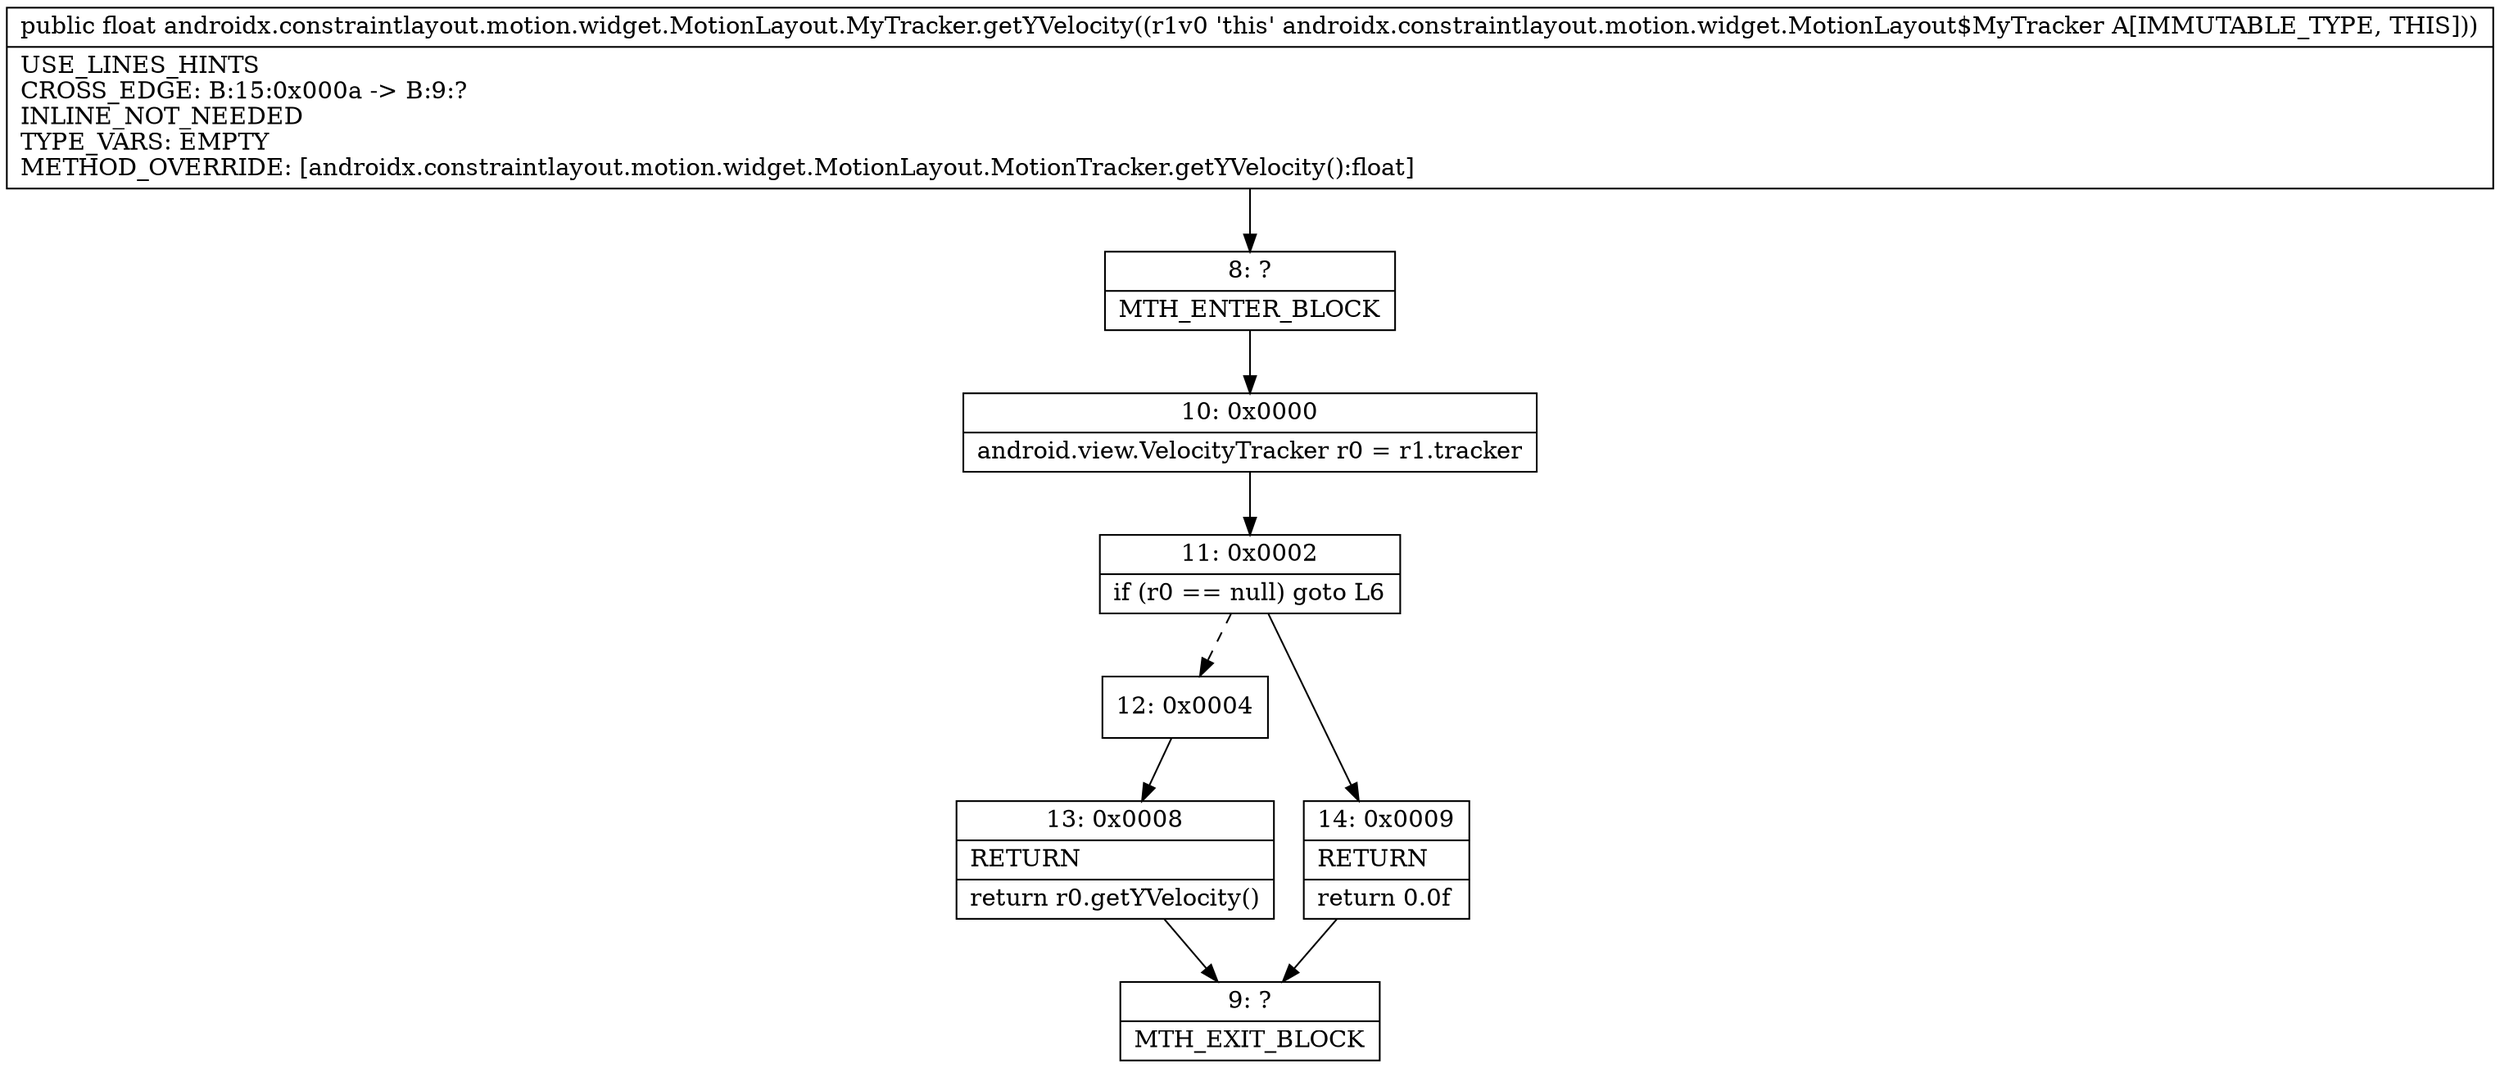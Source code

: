 digraph "CFG forandroidx.constraintlayout.motion.widget.MotionLayout.MyTracker.getYVelocity()F" {
Node_8 [shape=record,label="{8\:\ ?|MTH_ENTER_BLOCK\l}"];
Node_10 [shape=record,label="{10\:\ 0x0000|android.view.VelocityTracker r0 = r1.tracker\l}"];
Node_11 [shape=record,label="{11\:\ 0x0002|if (r0 == null) goto L6\l}"];
Node_12 [shape=record,label="{12\:\ 0x0004}"];
Node_13 [shape=record,label="{13\:\ 0x0008|RETURN\l|return r0.getYVelocity()\l}"];
Node_9 [shape=record,label="{9\:\ ?|MTH_EXIT_BLOCK\l}"];
Node_14 [shape=record,label="{14\:\ 0x0009|RETURN\l|return 0.0f\l}"];
MethodNode[shape=record,label="{public float androidx.constraintlayout.motion.widget.MotionLayout.MyTracker.getYVelocity((r1v0 'this' androidx.constraintlayout.motion.widget.MotionLayout$MyTracker A[IMMUTABLE_TYPE, THIS]))  | USE_LINES_HINTS\lCROSS_EDGE: B:15:0x000a \-\> B:9:?\lINLINE_NOT_NEEDED\lTYPE_VARS: EMPTY\lMETHOD_OVERRIDE: [androidx.constraintlayout.motion.widget.MotionLayout.MotionTracker.getYVelocity():float]\l}"];
MethodNode -> Node_8;Node_8 -> Node_10;
Node_10 -> Node_11;
Node_11 -> Node_12[style=dashed];
Node_11 -> Node_14;
Node_12 -> Node_13;
Node_13 -> Node_9;
Node_14 -> Node_9;
}

